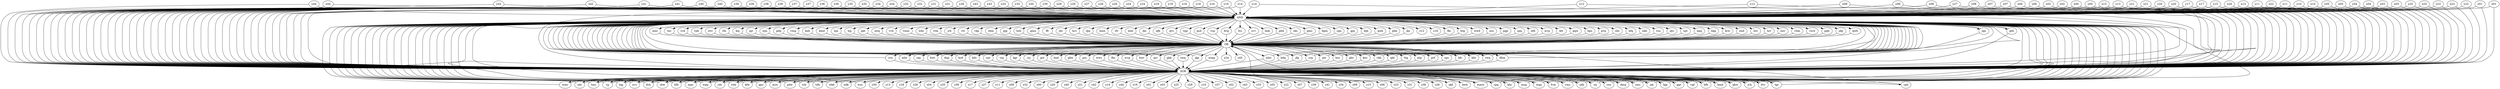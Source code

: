 digraph {
	y44 -> AND
	x44 -> AND
	AND -> vww
	y42 -> XOR
	x42 -> XOR
	XOR -> wmr
	y42 -> AND
	x42 -> AND
	AND -> wjj
	y41 -> XOR
	x41 -> XOR
	XOR -> sdc
	y41 -> AND
	x41 -> AND
	AND -> gkt
	y40 -> AND
	x40 -> AND
	AND -> mtq
	y39 -> AND
	x39 -> AND
	AND -> vvb
	y38 -> AND
	x38 -> AND
	AND -> vmm
	y38 -> XOR
	x38 -> XOR
	XOR -> tms
	y37 -> AND
	x37 -> AND
	AND -> wbc
	y36 -> AND
	x36 -> AND
	AND -> vtm
	y36 -> XOR
	x36 -> XOR
	XOR -> vjj
	y35 -> AND
	x35 -> AND
	AND -> jrh
	y35 -> XOR
	x35 -> XOR
	XOR -> hqj
	y34 -> AND
	x34 -> AND
	AND -> qwb
	y32 -> XOR
	x32 -> XOR
	XOR -> nvv
	y31 -> AND
	x31 -> AND
	AND -> nmr
	y28 -> XOR
	x28 -> XOR
	XOR -> dsh
	y27 -> AND
	x27 -> AND
	AND -> tnc
	y27 -> XOR
	x27 -> XOR
	XOR -> cbw
	y26 -> AND
	x26 -> AND
	AND -> nss
	y25 -> AND
	x25 -> AND
	AND -> pgp
	y23 -> XOR
	x23 -> XOR
	XOR -> hfh
	y22 -> XOR
	x22 -> XOR
	XOR -> mpc
	y21 -> XOR
	x21 -> XOR
	XOR -> wpp
	y21 -> AND
	x21 -> AND
	AND -> spq
	y20 -> AND
	x20 -> AND
	AND -> nfd
	y20 -> XOR
	x20 -> XOR
	XOR -> cdc
	y17 -> AND
	x17 -> AND
	AND -> wvp
	y17 -> XOR
	x17 -> XOR
	XOR -> twk
	y15 -> XOR
	x15 -> XOR
	XOR -> kfw
	y13 -> AND
	x13 -> AND
	AND -> ktt
	y11 -> XOR
	x11 -> XOR
	XOR -> gpc
	y10 -> AND
	x10 -> AND
	AND -> vcd
	y05 -> AND
	x05 -> AND
	AND -> vpb
	y05 -> XOR
	x05 -> XOR
	XOR -> mrn
	y04 -> AND
	x04 -> AND
	AND -> wtv
	y04 -> XOR
	x04 -> XOR
	XOR -> pdw
	y03 -> XOR
	x03 -> XOR
	XOR -> tcb
	y03 -> AND
	x03 -> AND
	AND -> rfn
	y01 -> XOR
	x01 -> XOR
	XOR -> tdh
	x44 -> XOR
	y44 -> XOR
	XOR -> wkb
	x43 -> XOR
	y43 -> XOR
	XOR -> ndk
	x43 -> AND
	y43 -> AND
	AND -> ksj
	x40 -> XOR
	y40 -> XOR
	XOR -> wss
	x39 -> XOR
	y39 -> XOR
	XOR -> mmw
	x37 -> XOR
	y37 -> XOR
	XOR -> cpq
	x34 -> XOR
	y34 -> XOR
	XOR -> khr
	x33 -> AND
	y33 -> AND
	AND -> pjr
	x33 -> XOR
	y33 -> XOR
	XOR -> msg
	x32 -> AND
	y32 -> AND
	AND -> wjn
	x31 -> XOR
	y31 -> XOR
	XOR -> wqq
	x30 -> XOR
	y30 -> XOR
	XOR -> fvm
	x30 -> AND
	y30 -> AND
	AND -> fkr
	x29 -> AND
	y29 -> AND
	AND -> jqn
	x29 -> XOR
	y29 -> XOR
	XOR -> cph
	x28 -> AND
	y28 -> AND
	AND -> htg
	x26 -> XOR
	y26 -> XOR
	XOR -> vms
	x25 -> XOR
	y25 -> XOR
	XOR -> skh
	x24 -> AND
	y24 -> AND
	AND -> wwd
	x24 -> XOR
	y24 -> XOR
	XOR -> stj
	x23 -> AND
	y23 -> AND
	AND -> pqw
	x22 -> AND
	y22 -> AND
	AND -> hps
	x19 -> AND
	y19 -> AND
	AND -> pvp
	x19 -> XOR
	y19 -> XOR
	XOR -> csn
	x18 -> AND
	y18 -> AND
	AND -> sbc
	x18 -> XOR
	y18 -> XOR
	XOR -> dmq
	x16 -> AND
	y16 -> AND
	AND -> hfq
	x16 -> XOR
	y16 -> XOR
	XOR -> cmc
	x15 -> AND
	y15 -> AND
	AND -> nkh
	x14 -> XOR
	y14 -> XOR
	XOR -> jqt
	x14 -> AND
	y14 -> AND
	AND -> djq
	x13 -> XOR
	y13 -> XOR
	XOR -> fgp
	x12 -> AND
	y12 -> AND
	AND -> z12
	x12 -> XOR
	y12 -> XOR
	XOR -> ggr
	x11 -> AND
	y11 -> AND
	AND -> hmn
	x10 -> XOR
	y10 -> XOR
	XOR -> vgf
	x09 -> AND
	y09 -> AND
	AND -> tfv
	x09 -> XOR
	y09 -> XOR
	XOR -> bfb
	x08 -> AND
	y08 -> AND
	AND -> mbt
	x08 -> XOR
	y08 -> XOR
	XOR -> hmd
	x07 -> XOR
	y07 -> XOR
	XOR -> qbw
	x07 -> AND
	y07 -> AND
	AND -> jks
	x06 -> AND
	y06 -> AND
	AND -> qfk
	x06 -> XOR
	y06 -> XOR
	XOR -> jvh
	x02 -> AND
	y02 -> AND
	AND -> qvc
	x02 -> XOR
	y02 -> XOR
	XOR -> dvr
	x01 -> AND
	y01 -> AND
	AND -> vpp
	x00 -> XOR
	y00 -> XOR
	XOR -> z00
	x00 -> AND
	y00 -> AND
	AND -> gtb
	wws -> AND
	dsh -> AND
	AND -> gjq
	wvp -> OR
	bqt -> OR
	OR -> fbc
	wvg -> XOR
	cdc -> XOR
	XOR -> z20
	wvg -> AND
	cdc -> AND
	AND -> qwk
	wtv -> OR
	rtt -> OR
	OR -> hwr
	wss -> XOR
	qrr -> XOR
	XOR -> z40
	wss -> AND
	qrr -> AND
	AND -> vkp
	wqq -> AND
	gkk -> AND
	AND -> sbm
	wpp -> XOR
	twq -> XOR
	XOR -> z21
	wmr -> XOR
	jkp -> XOR
	XOR -> z42
	wmg -> XOR
	jqt -> XOR
	XOR -> z14
	wmg -> AND
	jqt -> AND
	AND -> pjp
	wkb -> XOR
	mhv -> XOR
	XOR -> z44
	wkb -> AND
	mhv -> AND
	AND -> hsh
	wjn -> OR
	pgh -> OR
	OR -> hdq
	wjj -> OR
	jdg -> OR
	OR -> jfg
	wbc -> OR
	phk -> OR
	OR -> crg
	vtm -> OR
	jkc -> OR
	OR -> ptr
	vpb -> OR
	nnd -> OR
	OR -> bss
	vms -> AND
	gbv -> AND
	AND -> hst
	vmm -> OR
	hrr -> OR
	OR -> knv
	vkh -> XOR
	csn -> XOR
	XOR -> z19
	vkh -> AND
	csn -> AND
	AND -> nnv
	vhm -> OR
	wwd -> OR
	OR -> z24
	vgf -> AND
	qkt -> AND
	AND -> psd
	vcp -> OR
	pgp -> OR
	OR -> gbv
	twq -> AND
	wpp -> AND
	AND -> bvg
	ttg -> AND
	stj -> AND
	AND -> vhm
	ttg -> XOR
	stj -> XOR
	XOR -> tgr
	tdh -> XOR
	gtb -> XOR
	XOR -> z01
	tcb -> XOR
	ptp -> XOR
	XOR -> z03
	tcb -> AND
	ptp -> AND
	AND -> fcs
	svv -> OR
	vpp -> OR
	OR -> prf
	sps -> AND
	hfh -> AND
	AND -> bnk
	spq -> OR
	bvg -> OR
	OR -> kfc
	skh -> XOR
	tgr -> XOR
	XOR -> z25
	skh -> AND
	tgr -> AND
	AND -> vcp
	sdc -> AND
	kht -> AND
	AND -> pbd
	sbc -> OR
	cks -> OR
	OR -> vkh
	rwq -> XOR
	jqn -> XOR
	XOR -> z29
	rfn -> OR
	fcs -> OR
	OR -> dbm
	qwk -> OR
	nfd -> OR
	OR -> twq
	qwb -> OR
	rsn -> OR
	OR -> cvn
	qts -> OR
	qfk -> OR
	OR -> mhr
	qkt -> XOR
	vgf -> XOR
	XOR -> z10
	qkf -> OR
	hfq -> OR
	OR -> cqs
	qbw -> AND
	mhr -> AND
	AND -> spt
	ptr -> XOR
	cpq -> XOR
	XOR -> z37
	ptr -> AND
	cpq -> AND
	AND -> phk
	psd -> OR
	vcd -> OR
	OR -> bwt
	prf -> XOR
	dvr -> XOR
	XOR -> z02
	prf -> AND
	dvr -> AND
	AND -> npq
	pjr -> OR
	hkg -> OR
	OR -> dnp
	pdw -> AND
	dbm -> AND
	AND -> rtt
	nvv -> AND
	bcd -> AND
	AND -> pgh
	nss -> OR
	hst -> OR
	OR -> bdv
	npq -> OR
	qvc -> OR
	OR -> ptp
	nnv -> OR
	pvp -> OR
	OR -> wvg
	nmr -> OR
	sbm -> OR
	OR -> bcd
	ndk -> XOR
	jfg -> XOR
	XOR -> z43
	ndk -> AND
	jfg -> AND
	AND -> krw
	mtq -> OR
	vkp -> OR
	OR -> kht
	msg -> XOR
	hdq -> XOR
	XOR -> z33
	msg -> AND
	hdq -> AND
	AND -> hkg
	mrn -> XOR
	hwr -> XOR
	XOR -> z05
	mrn -> AND
	hwr -> AND
	AND -> nnd
	mpc -> XOR
	kfc -> XOR
	XOR -> z22
	mmw -> AND
	knv -> AND
	AND -> gdq
	mhr -> XOR
	qbw -> XOR
	XOR -> z07
	mbt -> OR
	vmq -> OR
	OR -> cqv
	kwb -> OR
	knh -> OR
	OR -> vjq
	ktt -> OR
	kmd -> OR
	OR -> wmg
	ksj -> OR
	krw -> OR
	OR -> mhv
	knv -> XOR
	mmw -> XOR
	XOR -> z39
	kht -> XOR
	sdc -> XOR
	XOR -> z41
	khr -> XOR
	dnp -> XOR
	XOR -> z34
	khr -> AND
	dnp -> AND
	AND -> rsn
	kgr -> XOR
	hmd -> XOR
	XOR -> z08
	kfw -> XOR
	crj -> XOR
	XOR -> z15
	kfc -> AND
	mpc -> AND
	AND -> hjn
	jvh -> XOR
	bss -> XOR
	XOR -> z06
	jvh -> AND
	bss -> AND
	AND -> qts
	jrh -> OR
	gmn -> OR
	OR -> gct
	jqn -> AND
	rwq -> AND
	AND -> ffr
	jks -> OR
	spt -> OR
	OR -> kgr
	jkp -> AND
	wmr -> AND
	AND -> jdg
	jbr -> OR
	tfv -> OR
	OR -> qkt
	htg -> OR
	gjq -> OR
	OR -> rwq
	hsh -> OR
	vww -> OR
	OR -> z45
	hmn -> OR
	hcv -> OR
	OR -> hnd
	hmd -> AND
	kgr -> AND
	AND -> vmq
	hjn -> OR
	hps -> OR
	OR -> sps
	hfh -> XOR
	sps -> XOR
	XOR -> z23
	gtb -> AND
	tdh -> AND
	AND -> svv
	gpc -> AND
	bwt -> AND
	AND -> hcv
	gmc -> OR
	tnc -> OR
	OR -> wws
	gkw -> AND
	cmc -> AND
	AND -> z16
	gkw -> XOR
	cmc -> XOR
	XOR -> qkf
	gkt -> OR
	pbd -> OR
	OR -> jkp
	gkk -> XOR
	wqq -> XOR
	XOR -> z31
	ggr -> XOR
	hnd -> XOR
	XOR -> kwb
	ggr -> AND
	hnd -> AND
	AND -> knh
	gdq -> OR
	vvb -> OR
	OR -> qrr
	gct -> XOR
	vjj -> XOR
	XOR -> z36
	gct -> AND
	vjj -> AND
	AND -> jkc
	gbv -> XOR
	vms -> XOR
	XOR -> z26
	fvm -> XOR
	psc -> XOR
	XOR -> z30
	fvm -> AND
	psc -> AND
	AND -> hpm
	fkr -> OR
	hpm -> OR
	OR -> gkk
	fgp -> XOR
	vjq -> XOR
	XOR -> z13
	fgp -> AND
	vjq -> AND
	AND -> kmd
	ffr -> OR
	cph -> OR
	OR -> psc
	fbc -> XOR
	dmq -> XOR
	XOR -> z18
	dsh -> XOR
	wws -> XOR
	XOR -> z28
	dmq -> AND
	fbc -> AND
	AND -> cks
	djq -> OR
	pjp -> OR
	OR -> crj
	dbm -> XOR
	pdw -> XOR
	XOR -> z04
	cvn -> XOR
	hqj -> XOR
	XOR -> z35
	cvn -> AND
	hqj -> AND
	AND -> gmn
	crj -> AND
	kfw -> AND
	AND -> cgn
	crg -> XOR
	tms -> XOR
	XOR -> z38
	crg -> AND
	tms -> AND
	AND -> hrr
	cqv -> AND
	bfb -> AND
	AND -> jbr
	cqs -> XOR
	twk -> XOR
	XOR -> z17
	cqs -> AND
	twk -> AND
	AND -> bqt
	cgn -> OR
	nkh -> OR
	OR -> gkw
	cbw -> XOR
	bdv -> XOR
	XOR -> z27
	cbw -> AND
	bdv -> AND
	AND -> gmc
	bwt -> XOR
	gpc -> XOR
	XOR -> z11
	bnk -> OR
	pqw -> OR
	OR -> ttg
	bfb -> XOR
	cqv -> XOR
	XOR -> z09
	bcd -> XOR
	nvv -> XOR
	XOR -> z32
}
